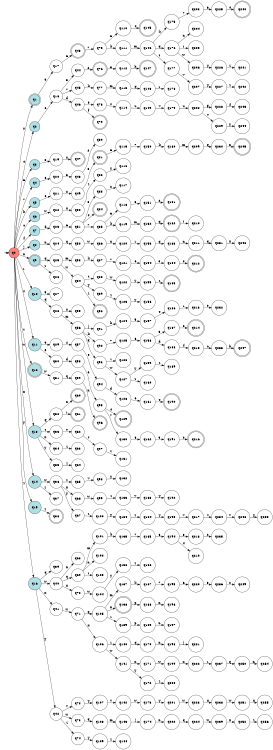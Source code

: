 digraph APTAALF {
__start0 [style = invis, shape = none, label = "", width = 0, height = 0];

rankdir=LR;
size="8,5";

s0 [style="filled", color="black", fillcolor="#ff817b" shape="circle", label="q0"];
s1 [style="rounded,filled", color="black", fillcolor="powderblue" shape="doublecircle", label="q1"];
s2 [style="filled", color="black", fillcolor="powderblue" shape="circle", label="q2"];
s3 [style="filled", color="black", fillcolor="powderblue" shape="circle", label="q3"];
s4 [style="filled", color="black", fillcolor="powderblue" shape="circle", label="q4"];
s5 [style="filled", color="black", fillcolor="powderblue" shape="circle", label="q5"];
s6 [style="filled", color="black", fillcolor="powderblue" shape="circle", label="q6"];
s7 [style="filled", color="black", fillcolor="powderblue" shape="circle", label="q7"];
s8 [style="filled", color="black", fillcolor="powderblue" shape="circle", label="q8"];
s9 [style="rounded,filled", color="black", fillcolor="powderblue" shape="doublecircle", label="q9"];
s10 [style="filled", color="black", fillcolor="powderblue" shape="circle", label="q10"];
s11 [style="filled", color="black", fillcolor="powderblue" shape="circle", label="q11"];
s12 [style="rounded,filled", color="black", fillcolor="powderblue" shape="doublecircle", label="q12"];
s13 [style="filled", color="black", fillcolor="powderblue" shape="circle", label="q13"];
s14 [style="filled", color="black", fillcolor="powderblue" shape="circle", label="q14"];
s15 [style="filled", color="black", fillcolor="powderblue" shape="circle", label="q15"];
s16 [style="filled", color="black", fillcolor="powderblue" shape="circle", label="q16"];
s17 [style="filled", color="black", fillcolor="white" shape="circle", label="q17"];
s18 [style="filled", color="black", fillcolor="white" shape="circle", label="q18"];
s19 [style="filled", color="black", fillcolor="white" shape="circle", label="q19"];
s20 [style="filled", color="black", fillcolor="white" shape="circle", label="q20"];
s21 [style="filled", color="black", fillcolor="white" shape="circle", label="q21"];
s22 [style="filled", color="black", fillcolor="white" shape="circle", label="q22"];
s23 [style="filled", color="black", fillcolor="white" shape="circle", label="q23"];
s24 [style="filled", color="black", fillcolor="white" shape="circle", label="q24"];
s25 [style="filled", color="black", fillcolor="white" shape="circle", label="q25"];
s26 [style="filled", color="black", fillcolor="white" shape="circle", label="q26"];
s27 [style="filled", color="black", fillcolor="white" shape="circle", label="q27"];
s28 [style="filled", color="black", fillcolor="white" shape="circle", label="q28"];
s29 [style="filled", color="black", fillcolor="white" shape="circle", label="q29"];
s30 [style="filled", color="black", fillcolor="white" shape="circle", label="q30"];
s31 [style="filled", color="black", fillcolor="white" shape="circle", label="q31"];
s32 [style="filled", color="black", fillcolor="white" shape="circle", label="q32"];
s33 [style="filled", color="black", fillcolor="white" shape="circle", label="q33"];
s34 [style="filled", color="black", fillcolor="white" shape="circle", label="q34"];
s35 [style="filled", color="black", fillcolor="white" shape="circle", label="q35"];
s36 [style="filled", color="black", fillcolor="white" shape="circle", label="q36"];
s37 [style="filled", color="black", fillcolor="white" shape="circle", label="q37"];
s38 [style="rounded,filled", color="black", fillcolor="white" shape="doublecircle", label="q38"];
s39 [style="filled", color="black", fillcolor="white" shape="circle", label="q39"];
s40 [style="filled", color="black", fillcolor="white" shape="circle", label="q40"];
s41 [style="filled", color="black", fillcolor="white" shape="circle", label="q41"];
s42 [style="filled", color="black", fillcolor="white" shape="circle", label="q42"];
s43 [style="rounded,filled", color="black", fillcolor="white" shape="doublecircle", label="q43"];
s44 [style="filled", color="black", fillcolor="white" shape="circle", label="q44"];
s45 [style="filled", color="black", fillcolor="white" shape="circle", label="q45"];
s46 [style="filled", color="black", fillcolor="white" shape="circle", label="q46"];
s47 [style="rounded,filled", color="black", fillcolor="white" shape="doublecircle", label="q47"];
s48 [style="filled", color="black", fillcolor="white" shape="circle", label="q48"];
s49 [style="filled", color="black", fillcolor="white" shape="circle", label="q49"];
s50 [style="filled", color="black", fillcolor="white" shape="circle", label="q50"];
s51 [style="filled", color="black", fillcolor="white" shape="circle", label="q51"];
s52 [style="filled", color="black", fillcolor="white" shape="circle", label="q52"];
s53 [style="filled", color="black", fillcolor="white" shape="circle", label="q53"];
s54 [style="filled", color="black", fillcolor="white" shape="circle", label="q54"];
s55 [style="filled", color="black", fillcolor="white" shape="circle", label="q55"];
s56 [style="filled", color="black", fillcolor="white" shape="circle", label="q56"];
s57 [style="filled", color="black", fillcolor="white" shape="circle", label="q57"];
s58 [style="filled", color="black", fillcolor="white" shape="circle", label="q58"];
s59 [style="filled", color="black", fillcolor="white" shape="circle", label="q59"];
s60 [style="rounded,filled", color="black", fillcolor="white" shape="doublecircle", label="q60"];
s61 [style="rounded,filled", color="black", fillcolor="white" shape="doublecircle", label="q61"];
s62 [style="filled", color="black", fillcolor="white" shape="circle", label="q62"];
s63 [style="filled", color="black", fillcolor="white" shape="circle", label="q63"];
s64 [style="filled", color="black", fillcolor="white" shape="circle", label="q64"];
s65 [style="filled", color="black", fillcolor="white" shape="circle", label="q65"];
s66 [style="filled", color="black", fillcolor="white" shape="circle", label="q66"];
s67 [style="filled", color="black", fillcolor="white" shape="circle", label="q67"];
s68 [style="filled", color="black", fillcolor="white" shape="circle", label="q68"];
s69 [style="filled", color="black", fillcolor="white" shape="circle", label="q69"];
s70 [style="filled", color="black", fillcolor="white" shape="circle", label="q70"];
s71 [style="filled", color="black", fillcolor="white" shape="circle", label="q71"];
s72 [style="filled", color="black", fillcolor="white" shape="circle", label="q72"];
s73 [style="filled", color="black", fillcolor="white" shape="circle", label="q73"];
s74 [style="filled", color="black", fillcolor="white" shape="circle", label="q74"];
s75 [style="filled", color="black", fillcolor="white" shape="circle", label="q75"];
s76 [style="rounded,filled", color="black", fillcolor="white" shape="doublecircle", label="q76"];
s77 [style="filled", color="black", fillcolor="white" shape="circle", label="q77"];
s78 [style="filled", color="black", fillcolor="white" shape="circle", label="q78"];
s79 [style="rounded,filled", color="black", fillcolor="white" shape="doublecircle", label="q79"];
s80 [style="filled", color="black", fillcolor="white" shape="circle", label="q80"];
s81 [style="rounded,filled", color="black", fillcolor="white" shape="doublecircle", label="q81"];
s82 [style="filled", color="black", fillcolor="white" shape="circle", label="q82"];
s83 [style="filled", color="black", fillcolor="white" shape="circle", label="q83"];
s84 [style="rounded,filled", color="black", fillcolor="white" shape="doublecircle", label="q84"];
s85 [style="filled", color="black", fillcolor="white" shape="circle", label="q85"];
s86 [style="filled", color="black", fillcolor="white" shape="circle", label="q86"];
s87 [style="filled", color="black", fillcolor="white" shape="circle", label="q87"];
s88 [style="filled", color="black", fillcolor="white" shape="circle", label="q88"];
s89 [style="filled", color="black", fillcolor="white" shape="circle", label="q89"];
s90 [style="rounded,filled", color="black", fillcolor="white" shape="doublecircle", label="q90"];
s91 [style="filled", color="black", fillcolor="white" shape="circle", label="q91"];
s92 [style="filled", color="black", fillcolor="white" shape="circle", label="q92"];
s93 [style="filled", color="black", fillcolor="white" shape="circle", label="q93"];
s94 [style="filled", color="black", fillcolor="white" shape="circle", label="q94"];
s95 [style="filled", color="black", fillcolor="white" shape="circle", label="q95"];
s96 [style="rounded,filled", color="black", fillcolor="white" shape="doublecircle", label="q96"];
s97 [style="filled", color="black", fillcolor="white" shape="circle", label="q97"];
s98 [style="filled", color="black", fillcolor="white" shape="circle", label="q98"];
s99 [style="filled", color="black", fillcolor="white" shape="circle", label="q99"];
s100 [style="filled", color="black", fillcolor="white" shape="circle", label="q100"];
s101 [style="filled", color="black", fillcolor="white" shape="circle", label="q101"];
s102 [style="filled", color="black", fillcolor="white" shape="circle", label="q102"];
s103 [style="filled", color="black", fillcolor="white" shape="circle", label="q103"];
s104 [style="filled", color="black", fillcolor="white" shape="circle", label="q104"];
s105 [style="filled", color="black", fillcolor="white" shape="circle", label="q105"];
s106 [style="filled", color="black", fillcolor="white" shape="circle", label="q106"];
s107 [style="filled", color="black", fillcolor="white" shape="circle", label="q107"];
s108 [style="filled", color="black", fillcolor="white" shape="circle", label="q108"];
s109 [style="filled", color="black", fillcolor="white" shape="circle", label="q109"];
s110 [style="filled", color="black", fillcolor="white" shape="circle", label="q110"];
s111 [style="filled", color="black", fillcolor="white" shape="circle", label="q111"];
s112 [style="filled", color="black", fillcolor="white" shape="circle", label="q112"];
s113 [style="filled", color="black", fillcolor="white" shape="circle", label="q113"];
s114 [style="filled", color="black", fillcolor="white" shape="circle", label="q114"];
s115 [style="filled", color="black", fillcolor="white" shape="circle", label="q115"];
s116 [style="filled", color="black", fillcolor="white" shape="circle", label="q116"];
s117 [style="filled", color="black", fillcolor="white" shape="circle", label="q117"];
s118 [style="filled", color="black", fillcolor="white" shape="circle", label="q118"];
s119 [style="filled", color="black", fillcolor="white" shape="circle", label="q119"];
s120 [style="filled", color="black", fillcolor="white" shape="circle", label="q120"];
s121 [style="filled", color="black", fillcolor="white" shape="circle", label="q121"];
s122 [style="filled", color="black", fillcolor="white" shape="circle", label="q122"];
s123 [style="filled", color="black", fillcolor="white" shape="circle", label="q123"];
s124 [style="filled", color="black", fillcolor="white" shape="circle", label="q124"];
s125 [style="filled", color="black", fillcolor="white" shape="circle", label="q125"];
s126 [style="filled", color="black", fillcolor="white" shape="circle", label="q126"];
s127 [style="filled", color="black", fillcolor="white" shape="circle", label="q127"];
s128 [style="filled", color="black", fillcolor="white" shape="circle", label="q128"];
s129 [style="rounded,filled", color="black", fillcolor="white" shape="doublecircle", label="q129"];
s130 [style="filled", color="black", fillcolor="white" shape="circle", label="q130"];
s131 [style="filled", color="black", fillcolor="white" shape="circle", label="q131"];
s132 [style="filled", color="black", fillcolor="white" shape="circle", label="q132"];
s133 [style="filled", color="black", fillcolor="white" shape="circle", label="q133"];
s134 [style="filled", color="black", fillcolor="white" shape="circle", label="q134"];
s135 [style="filled", color="black", fillcolor="white" shape="circle", label="q135"];
s136 [style="filled", color="black", fillcolor="white" shape="circle", label="q136"];
s137 [style="filled", color="black", fillcolor="white" shape="circle", label="q137"];
s138 [style="rounded,filled", color="black", fillcolor="white" shape="doublecircle", label="q138"];
s139 [style="filled", color="black", fillcolor="white" shape="circle", label="q139"];
s140 [style="filled", color="black", fillcolor="white" shape="circle", label="q140"];
s141 [style="filled", color="black", fillcolor="white" shape="circle", label="q141"];
s142 [style="filled", color="black", fillcolor="white" shape="circle", label="q142"];
s143 [style="filled", color="black", fillcolor="white" shape="circle", label="q143"];
s144 [style="filled", color="black", fillcolor="white" shape="circle", label="q144"];
s145 [style="rounded,filled", color="black", fillcolor="white" shape="doublecircle", label="q145"];
s146 [style="filled", color="black", fillcolor="white" shape="circle", label="q146"];
s147 [style="rounded,filled", color="black", fillcolor="white" shape="doublecircle", label="q147"];
s148 [style="filled", color="black", fillcolor="white" shape="circle", label="q148"];
s149 [style="filled", color="black", fillcolor="white" shape="circle", label="q149"];
s150 [style="filled", color="black", fillcolor="white" shape="circle", label="q150"];
s151 [style="filled", color="black", fillcolor="white" shape="circle", label="q151"];
s152 [style="filled", color="black", fillcolor="white" shape="circle", label="q152"];
s153 [style="filled", color="black", fillcolor="white" shape="circle", label="q153"];
s154 [style="filled", color="black", fillcolor="white" shape="circle", label="q154"];
s155 [style="filled", color="black", fillcolor="white" shape="circle", label="q155"];
s156 [style="filled", color="black", fillcolor="white" shape="circle", label="q156"];
s157 [style="filled", color="black", fillcolor="white" shape="circle", label="q157"];
s158 [style="filled", color="black", fillcolor="white" shape="circle", label="q158"];
s159 [style="filled", color="black", fillcolor="white" shape="circle", label="q159"];
s160 [style="filled", color="black", fillcolor="white" shape="circle", label="q160"];
s161 [style="filled", color="black", fillcolor="white" shape="circle", label="q161"];
s162 [style="filled", color="black", fillcolor="white" shape="circle", label="q162"];
s163 [style="filled", color="black", fillcolor="white" shape="circle", label="q163"];
s164 [style="filled", color="black", fillcolor="white" shape="circle", label="q164"];
s165 [style="filled", color="black", fillcolor="white" shape="circle", label="q165"];
s166 [style="filled", color="black", fillcolor="white" shape="circle", label="q166"];
s167 [style="filled", color="black", fillcolor="white" shape="circle", label="q167"];
s168 [style="filled", color="black", fillcolor="white" shape="circle", label="q168"];
s169 [style="filled", color="black", fillcolor="white" shape="circle", label="q169"];
s170 [style="filled", color="black", fillcolor="white" shape="circle", label="q170"];
s171 [style="filled", color="black", fillcolor="white" shape="circle", label="q171"];
s172 [style="filled", color="black", fillcolor="white" shape="circle", label="q172"];
s173 [style="filled", color="black", fillcolor="white" shape="circle", label="q173"];
s174 [style="filled", color="black", fillcolor="white" shape="circle", label="q174"];
s175 [style="filled", color="black", fillcolor="white" shape="circle", label="q175"];
s176 [style="filled", color="black", fillcolor="white" shape="circle", label="q176"];
s177 [style="filled", color="black", fillcolor="white" shape="circle", label="q177"];
s178 [style="filled", color="black", fillcolor="white" shape="circle", label="q178"];
s179 [style="filled", color="black", fillcolor="white" shape="circle", label="q179"];
s180 [style="filled", color="black", fillcolor="white" shape="circle", label="q180"];
s181 [style="rounded,filled", color="black", fillcolor="white" shape="doublecircle", label="q181"];
s182 [style="rounded,filled", color="black", fillcolor="white" shape="doublecircle", label="q182"];
s183 [style="filled", color="black", fillcolor="white" shape="circle", label="q183"];
s184 [style="filled", color="black", fillcolor="white" shape="circle", label="q184"];
s185 [style="rounded,filled", color="black", fillcolor="white" shape="doublecircle", label="q185"];
s186 [style="filled", color="black", fillcolor="white" shape="circle", label="q186"];
s187 [style="filled", color="black", fillcolor="white" shape="circle", label="q187"];
s188 [style="filled", color="black", fillcolor="white" shape="circle", label="q188"];
s189 [style="filled", color="black", fillcolor="white" shape="circle", label="q189"];
s190 [style="rounded,filled", color="black", fillcolor="white" shape="doublecircle", label="q190"];
s191 [style="filled", color="black", fillcolor="white" shape="circle", label="q191"];
s192 [style="filled", color="black", fillcolor="white" shape="circle", label="q192"];
s193 [style="filled", color="black", fillcolor="white" shape="circle", label="q193"];
s194 [style="filled", color="black", fillcolor="white" shape="circle", label="q194"];
s195 [style="filled", color="black", fillcolor="white" shape="circle", label="q195"];
s196 [style="filled", color="black", fillcolor="white" shape="circle", label="q196"];
s197 [style="filled", color="black", fillcolor="white" shape="circle", label="q197"];
s198 [style="filled", color="black", fillcolor="white" shape="circle", label="q198"];
s199 [style="filled", color="black", fillcolor="white" shape="circle", label="q199"];
s200 [style="filled", color="black", fillcolor="white" shape="circle", label="q200"];
s201 [style="filled", color="black", fillcolor="white" shape="circle", label="q201"];
s202 [style="filled", color="black", fillcolor="white" shape="circle", label="q202"];
s203 [style="filled", color="black", fillcolor="white" shape="circle", label="q203"];
s204 [style="filled", color="black", fillcolor="white" shape="circle", label="q204"];
s205 [style="filled", color="black", fillcolor="white" shape="circle", label="q205"];
s206 [style="filled", color="black", fillcolor="white" shape="circle", label="q206"];
s207 [style="filled", color="black", fillcolor="white" shape="circle", label="q207"];
s208 [style="filled", color="black", fillcolor="white" shape="circle", label="q208"];
s209 [style="filled", color="black", fillcolor="white" shape="circle", label="q209"];
s210 [style="filled", color="black", fillcolor="white" shape="circle", label="q210"];
s211 [style="filled", color="black", fillcolor="white" shape="circle", label="q211"];
s212 [style="rounded,filled", color="black", fillcolor="white" shape="doublecircle", label="q212"];
s213 [style="filled", color="black", fillcolor="white" shape="circle", label="q213"];
s214 [style="rounded,filled", color="black", fillcolor="white" shape="doublecircle", label="q214"];
s215 [style="filled", color="black", fillcolor="white" shape="circle", label="q215"];
s216 [style="rounded,filled", color="black", fillcolor="white" shape="doublecircle", label="q216"];
s217 [style="filled", color="black", fillcolor="white" shape="circle", label="q217"];
s218 [style="filled", color="black", fillcolor="white" shape="circle", label="q218"];
s219 [style="filled", color="black", fillcolor="white" shape="circle", label="q219"];
s220 [style="filled", color="black", fillcolor="white" shape="circle", label="q220"];
s221 [style="filled", color="black", fillcolor="white" shape="circle", label="q221"];
s222 [style="filled", color="black", fillcolor="white" shape="circle", label="q222"];
s223 [style="filled", color="black", fillcolor="white" shape="circle", label="q223"];
s224 [style="filled", color="black", fillcolor="white" shape="circle", label="q224"];
s225 [style="filled", color="black", fillcolor="white" shape="circle", label="q225"];
s226 [style="filled", color="black", fillcolor="white" shape="circle", label="q226"];
s227 [style="filled", color="black", fillcolor="white" shape="circle", label="q227"];
s228 [style="filled", color="black", fillcolor="white" shape="circle", label="q228"];
s229 [style="filled", color="black", fillcolor="white" shape="circle", label="q229"];
s230 [style="filled", color="black", fillcolor="white" shape="circle", label="q230"];
s231 [style="filled", color="black", fillcolor="white" shape="circle", label="q231"];
s232 [style="filled", color="black", fillcolor="white" shape="circle", label="q232"];
s233 [style="filled", color="black", fillcolor="white" shape="circle", label="q233"];
s234 [style="filled", color="black", fillcolor="white" shape="circle", label="q234"];
s235 [style="filled", color="black", fillcolor="white" shape="circle", label="q235"];
s236 [style="filled", color="black", fillcolor="white" shape="circle", label="q236"];
s237 [style="filled", color="black", fillcolor="white" shape="circle", label="q237"];
s238 [style="filled", color="black", fillcolor="white" shape="circle", label="q238"];
s239 [style="filled", color="black", fillcolor="white" shape="circle", label="q239"];
s240 [style="rounded,filled", color="black", fillcolor="white" shape="doublecircle", label="q240"];
s241 [style="filled", color="black", fillcolor="white" shape="circle", label="q241"];
s242 [style="filled", color="black", fillcolor="white" shape="circle", label="q242"];
s243 [style="filled", color="black", fillcolor="white" shape="circle", label="q243"];
s244 [style="filled", color="black", fillcolor="white" shape="circle", label="q244"];
s245 [style="rounded,filled", color="black", fillcolor="white" shape="doublecircle", label="q245"];
s246 [style="filled", color="black", fillcolor="white" shape="circle", label="q246"];
s247 [style="rounded,filled", color="black", fillcolor="white" shape="doublecircle", label="q247"];
s248 [style="filled", color="black", fillcolor="white" shape="circle", label="q248"];
s249 [style="filled", color="black", fillcolor="white" shape="circle", label="q249"];
s250 [style="filled", color="black", fillcolor="white" shape="circle", label="q250"];
s251 [style="filled", color="black", fillcolor="white" shape="circle", label="q251"];
s252 [style="filled", color="black", fillcolor="white" shape="circle", label="q252"];
s253 [style="filled", color="black", fillcolor="white" shape="circle", label="q253"];
s254 [style="filled", color="black", fillcolor="white" shape="circle", label="q254"];
s255 [style="filled", color="black", fillcolor="white" shape="circle", label="q255"];
s256 [style="filled", color="black", fillcolor="white" shape="circle", label="q256"];
subgraph cluster_main { 
	graph [pad=".75", ranksep="0.15", nodesep="0.15"];
	 style=invis; 
	__start0 -> s0 [penwidth=2];
}
s0 -> s1 [label="2"];
s0 -> s2 [label="4"];
s0 -> s3 [label="6"];
s0 -> s4 [label="7"];
s0 -> s5 [label="b"];
s0 -> s6 [label="c"];
s0 -> s7 [label="f"];
s0 -> s8 [label="j"];
s0 -> s9 [label="n"];
s0 -> s10 [label="r"];
s0 -> s11 [label="s"];
s0 -> s12 [label="t"];
s0 -> s13 [label="w"];
s0 -> s14 [label="x"];
s0 -> s15 [label="y"];
s0 -> s16 [label="z"];
s1 -> s17 [label="3"];
s2 -> s18 [label="6"];
s3 -> s19 [label="3"];
s4 -> s20 [label="6"];
s5 -> s21 [label="8"];
s6 -> s22 [label="w"];
s7 -> s23 [label="d"];
s8 -> s24 [label="n"];
s9 -> s25 [label="q"];
s9 -> s26 [label="z"];
s10 -> s27 [label="5"];
s10 -> s28 [label="q"];
s11 -> s29 [label="9"];
s11 -> s30 [label="e"];
s12 -> s31 [label="w"];
s13 -> s32 [label="q"];
s13 -> s33 [label="t"];
s13 -> s34 [label="x"];
s13 -> s35 [label="y"];
s14 -> s36 [label="w"];
s14 -> s37 [label="z"];
s15 -> s38 [label="z"];
s16 -> s39 [label="q"];
s16 -> s40 [label="w"];
s16 -> s41 [label="x"];
s16 -> s42 [label="y"];
s17 -> s43 [label="6"];
s18 -> s44 [label="3"];
s18 -> s45 [label="7"];
s18 -> s46 [label="d"];
s19 -> s47 [label="2"];
s20 -> s48 [label="3"];
s21 -> s49 [label="2"];
s22 -> s50 [label="x"];
s23 -> s51 [label="6"];
s24 -> s52 [label="q"];
s25 -> s53 [label="m"];
s25 -> s54 [label="w"];
s28 -> s55 [label="2"];
s28 -> s56 [label="m"];
s29 -> s57 [label="s"];
s30 -> s58 [label="d"];
s31 -> s59 [label="q"];
s32 -> s60 [label="n"];
s32 -> s61 [label="r"];
s33 -> s62 [label="v"];
s34 -> s63 [label="z"];
s35 -> s64 [label="z"];
s36 -> s65 [label="t"];
s36 -> s66 [label="x"];
s36 -> s67 [label="y"];
s40 -> s68 [label="n"];
s40 -> s69 [label="q"];
s40 -> s70 [label="x"];
s41 -> s71 [label="w"];
s42 -> s72 [label="v"];
s42 -> s73 [label="w"];
s42 -> s74 [label="z"];
s43 -> s75 [label="7"];
s44 -> s76 [label="2"];
s45 -> s77 [label="k"];
s46 -> s78 [label="e"];
s46 -> s79 [label="f"];
s48 -> s80 [label="2"];
s49 -> s81 [label="3"];
s50 -> s82 [label="z"];
s51 -> s83 [label="3"];
s51 -> s84 [label="4"];
s51 -> s85 [label="7"];
s52 -> s86 [label="w"];
s53 -> s87 [label="k"];
s54 -> s88 [label="t"];
s54 -> s89 [label="y"];
s54 -> s90 [label="z"];
s56 -> s91 [label="j"];
s56 -> s92 [label="k"];
s56 -> s93 [label="q"];
s57 -> s94 [label="e"];
s58 -> s95 [label="6"];
s59 -> s96 [label="n"];
s62 -> s97 [label="t"];
s65 -> s98 [label="v"];
s66 -> s99 [label="w"];
s67 -> s100 [label="z"];
s69 -> s101 [label="m"];
s69 -> s102 [label="n"];
s69 -> s103 [label="r"];
s70 -> s104 [label="w"];
s71 -> s105 [label="q"];
s71 -> s106 [label="x"];
s72 -> s107 [label="y"];
s73 -> s108 [label="q"];
s74 -> s109 [label="y"];
s75 -> s110 [label="6"];
s75 -> s111 [label="k"];
s76 -> s112 [label="8"];
s77 -> s113 [label="m"];
s78 -> s114 [label="s"];
s81 -> s115 [label="6"];
s82 -> s116 [label="y"];
s83 -> s117 [label="2"];
s85 -> s118 [label="6"];
s85 -> s119 [label="k"];
s86 -> s120 [label="x"];
s87 -> s121 [label="7"];
s88 -> s122 [label="w"];
s89 -> s123 [label="z"];
s91 -> s124 [label="h"];
s92 -> s125 [label="7"];
s93 -> s126 [label="r"];
s93 -> s127 [label="w"];
s94 -> s128 [label="d"];
s95 -> s129 [label="4"];
s95 -> s130 [label="7"];
s97 -> s131 [label="v"];
s98 -> s132 [label="y"];
s99 -> s133 [label="t"];
s100 -> s134 [label="y"];
s101 -> s135 [label="k"];
s104 -> s136 [label="y"];
s105 -> s137 [label="m"];
s105 -> s138 [label="n"];
s105 -> s139 [label="r"];
s106 -> s140 [label="r"];
s106 -> s141 [label="w"];
s107 -> s142 [label="v"];
s108 -> s143 [label="m"];
s109 -> s144 [label="z"];
s110 -> s145 [label="4"];
s111 -> s146 [label="m"];
s112 -> s147 [label="b"];
s113 -> s148 [label="q"];
s114 -> s149 [label="u"];
s115 -> s150 [label="7"];
s118 -> s151 [label="3"];
s119 -> s152 [label="m"];
s120 -> s153 [label="r"];
s121 -> s154 [label="6"];
s122 -> s155 [label="y"];
s123 -> s156 [label="y"];
s124 -> s157 [label="5"];
s125 -> s158 [label="6"];
s127 -> s159 [label="y"];
s127 -> s160 [label="z"];
s128 -> s161 [label="6"];
s130 -> s162 [label="6"];
s133 -> s163 [label="v"];
s134 -> s164 [label="z"];
s135 -> s165 [label="7"];
s136 -> s166 [label="z"];
s137 -> s167 [label="k"];
s138 -> s168 [label="p"];
s139 -> s169 [label="p"];
s140 -> s170 [label="q"];
s141 -> s171 [label="x"];
s141 -> s172 [label="y"];
s142 -> s173 [label="w"];
s143 -> s174 [label="j"];
s146 -> s175 [label="k"];
s146 -> s176 [label="q"];
s146 -> s177 [label="t"];
s148 -> s178 [label="r"];
s149 -> s179 [label="v"];
s150 -> s180 [label="k"];
s151 -> s181 [label="2"];
s152 -> s182 [label="q"];
s153 -> s183 [label="q"];
s154 -> s184 [label="3"];
s155 -> s185 [label="z"];
s157 -> s186 [label="4"];
s158 -> s187 [label="3"];
s158 -> s188 [label="d"];
s159 -> s189 [label="z"];
s161 -> s190 [label="4"];
s162 -> s191 [label="3"];
s163 -> s192 [label="y"];
s164 -> s193 [label="y"];
s165 -> s194 [label="6"];
s167 -> s195 [label="7"];
s168 -> s196 [label="n"];
s169 -> s197 [label="n"];
s170 -> s198 [label="n"];
s171 -> s199 [label="w"];
s172 -> s200 [label="z"];
s173 -> s201 [label="y"];
s174 -> s202 [label="n"];
s175 -> s203 [label="7"];
s176 -> s204 [label="n"];
s176 -> s205 [label="r"];
s176 -> s206 [label="w"];
s177 -> s207 [label="v"];
s179 -> s208 [label="u"];
s180 -> s209 [label="m"];
s182 -> s210 [label="r"];
s183 -> s211 [label="n"];
s184 -> s212 [label="2"];
s186 -> s213 [label="1"];
s187 -> s214 [label="2"];
s188 -> s215 [label="f"];
s191 -> s216 [label="2"];
s193 -> s217 [label="v"];
s194 -> s218 [label="3"];
s194 -> s219 [label="4"];
s195 -> s220 [label="6"];
s198 -> s221 [label="j"];
s199 -> s222 [label="x"];
s201 -> s223 [label="w"];
s202 -> s224 [label="q"];
s203 -> s225 [label="6"];
s206 -> s226 [label="y"];
s207 -> s227 [label="y"];
s208 -> s228 [label="g"];
s208 -> s229 [label="v"];
s209 -> s230 [label="q"];
s211 -> s231 [label="q"];
s213 -> s232 [label="0"];
s215 -> s233 [label="c"];
s217 -> s234 [label="t"];
s218 -> s235 [label="2"];
s220 -> s236 [label="3"];
s222 -> s237 [label="r"];
s223 -> s238 [label="x"];
s224 -> s239 [label="w"];
s225 -> s240 [label="4"];
s226 -> s241 [label="z"];
s227 -> s242 [label="z"];
s228 -> s243 [label="f"];
s229 -> s244 [label="y"];
s230 -> s245 [label="n"];
s231 -> s246 [label="x"];
s233 -> s247 [label="b"];
s234 -> s248 [label="v"];
s236 -> s249 [label="2"];
s237 -> s250 [label="q"];
s238 -> s251 [label="w"];
s239 -> s252 [label="x"];
s248 -> s253 [label="y"];
s250 -> s254 [label="n"];
s251 -> s255 [label="x"];
s252 -> s256 [label="z"];

}